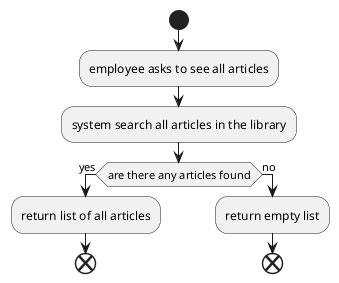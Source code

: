 @startuml

start

:employee asks to see all articles;
:system search all articles in the library;

if(are there any articles found) then (yes)
    :return list of all articles;
    end;

else (no)
    :return empty list;
    end;

@enduml